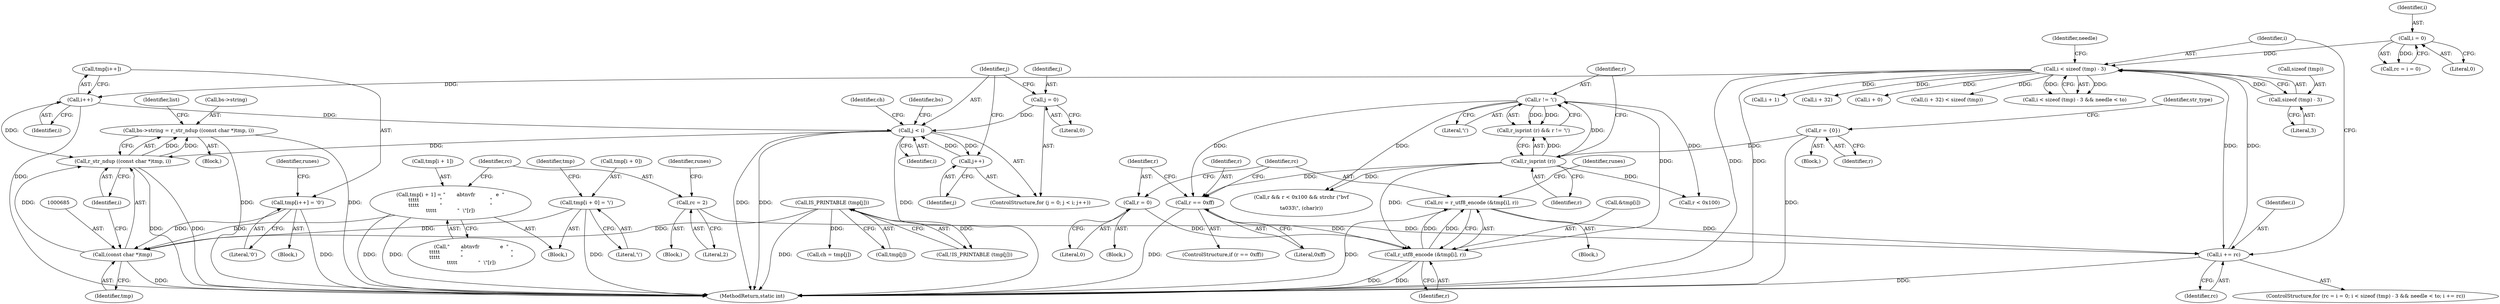 digraph "0_radare2_3fcf41ed96ffa25b38029449520c8d0a198745f3@pointer" {
"1000679" [label="(Call,bs->string = r_str_ndup ((const char *)tmp, i))"];
"1000683" [label="(Call,r_str_ndup ((const char *)tmp, i))"];
"1000684" [label="(Call,(const char *)tmp)"];
"1000510" [label="(Call,tmp[i++] = '\0')"];
"1000490" [label="(Call,tmp[i + 1] = \"       abtnvfr             e  \"\n\t\t\t\t\t             \"                              \"\n\t\t\t\t\t             \"                              \"\n\t\t\t\t\t             \"  \\\"[r])"];
"1000558" [label="(Call,IS_PRINTABLE (tmp[j]))"];
"1000483" [label="(Call,tmp[i + 0] = '\\')"];
"1000531" [label="(Call,j < i)"];
"1000528" [label="(Call,j = 0)"];
"1000534" [label="(Call,j++)"];
"1000513" [label="(Call,i++)"];
"1000326" [label="(Call,i < sizeof (tmp) - 3)"];
"1000335" [label="(Call,i += rc)"];
"1000502" [label="(Call,rc = 2)"];
"1000447" [label="(Call,rc = r_utf8_encode (&tmp[i], r))"];
"1000449" [label="(Call,r_utf8_encode (&tmp[i], r))"];
"1000444" [label="(Call,r = 0)"];
"1000430" [label="(Call,r != '\\')"];
"1000428" [label="(Call,r_isprint (r))"];
"1000340" [label="(Call,r = {0})"];
"1000440" [label="(Call,r == 0xff)"];
"1000322" [label="(Call,i = 0)"];
"1000328" [label="(Call,sizeof (tmp) - 3)"];
"1000326" [label="(Call,i < sizeof (tmp) - 3)"];
"1000482" [label="(Block,)"];
"1000515" [label="(Literal,'\0')"];
"1000340" [label="(Call,r = {0})"];
"1000533" [label="(Identifier,i)"];
"1000449" [label="(Call,r_utf8_encode (&tmp[i], r))"];
"1000506" [label="(Identifier,runes)"];
"1000680" [label="(Call,bs->string)"];
"1000686" [label="(Identifier,tmp)"];
"1000514" [label="(Identifier,i)"];
"1000528" [label="(Call,j = 0)"];
"1000684" [label="(Call,(const char *)tmp)"];
"1000492" [label="(Identifier,tmp)"];
"1000470" [label="(Block,)"];
"1000532" [label="(Identifier,j)"];
"1000336" [label="(Identifier,i)"];
"1000444" [label="(Call,r = 0)"];
"1000491" [label="(Call,tmp[i + 1])"];
"1000433" [label="(Block,)"];
"1000683" [label="(Call,r_str_ndup ((const char *)tmp, i))"];
"1000705" [label="(MethodReturn,static int)"];
"1000530" [label="(Literal,0)"];
"1000502" [label="(Call,rc = 2)"];
"1000504" [label="(Literal,2)"];
"1000513" [label="(Call,i++)"];
"1000454" [label="(Identifier,r)"];
"1000319" [label="(ControlStructure,for (rc = i = 0; i < sizeof (tmp) - 3 && needle < to; i += rc))"];
"1000323" [label="(Identifier,i)"];
"1000428" [label="(Call,r_isprint (r))"];
"1000432" [label="(Literal,'\\')"];
"1000531" [label="(Call,j < i)"];
"1000322" [label="(Call,i = 0)"];
"1000483" [label="(Call,tmp[i + 0] = '\\')"];
"1000459" [label="(Call,r && r < 0x100 && strchr (\"\b\v\f\n\r\t\a\033\\\", (char)r))"];
"1000687" [label="(Identifier,i)"];
"1000450" [label="(Call,&tmp[i])"];
"1000493" [label="(Call,i + 1)"];
"1000344" [label="(Identifier,str_type)"];
"1000535" [label="(Identifier,j)"];
"1000329" [label="(Call,sizeof (tmp))"];
"1000430" [label="(Call,r != '\\')"];
"1000474" [label="(Call,i + 32)"];
"1000448" [label="(Identifier,rc)"];
"1000446" [label="(Literal,0)"];
"1000559" [label="(Call,tmp[j])"];
"1000324" [label="(Literal,0)"];
"1000529" [label="(Identifier,j)"];
"1000439" [label="(ControlStructure,if (r == 0xff))"];
"1000443" [label="(Block,)"];
"1000486" [label="(Call,i + 0)"];
"1000325" [label="(Call,i < sizeof (tmp) - 3 && needle < to)"];
"1000511" [label="(Call,tmp[i++])"];
"1000520" [label="(Block,)"];
"1000328" [label="(Call,sizeof (tmp) - 3)"];
"1000431" [label="(Identifier,r)"];
"1000320" [label="(Call,rc = i = 0)"];
"1000510" [label="(Call,tmp[i++] = '\0')"];
"1000489" [label="(Literal,'\\')"];
"1000335" [label="(Call,i += rc)"];
"1000442" [label="(Literal,0xff)"];
"1000185" [label="(Block,)"];
"1000689" [label="(Identifier,list)"];
"1000462" [label="(Call,r < 0x100)"];
"1000429" [label="(Identifier,r)"];
"1000338" [label="(Block,)"];
"1000327" [label="(Identifier,i)"];
"1000503" [label="(Identifier,rc)"];
"1000496" [label="(Call,\"       abtnvfr             e  \"\n\t\t\t\t\t             \"                              \"\n\t\t\t\t\t             \"                              \"\n\t\t\t\t\t             \"  \\\"[r])"];
"1000456" [label="(Identifier,runes)"];
"1000558" [label="(Call,IS_PRINTABLE (tmp[j]))"];
"1000539" [label="(Identifier,ch)"];
"1000557" [label="(Call,!IS_PRINTABLE (tmp[j]))"];
"1000333" [label="(Identifier,needle)"];
"1000447" [label="(Call,rc = r_utf8_encode (&tmp[i], r))"];
"1000440" [label="(Call,r == 0xff)"];
"1000534" [label="(Call,j++)"];
"1000527" [label="(ControlStructure,for (j = 0; j < i; j++))"];
"1000427" [label="(Call,r_isprint (r) && r != '\\')"];
"1000441" [label="(Identifier,r)"];
"1000679" [label="(Call,bs->string = r_str_ndup ((const char *)tmp, i))"];
"1000566" [label="(Identifier,bs)"];
"1000445" [label="(Identifier,r)"];
"1000538" [label="(Call,ch = tmp[j])"];
"1000337" [label="(Identifier,rc)"];
"1000341" [label="(Identifier,r)"];
"1000518" [label="(Identifier,runes)"];
"1000331" [label="(Literal,3)"];
"1000484" [label="(Call,tmp[i + 0])"];
"1000473" [label="(Call,(i + 32) < sizeof (tmp))"];
"1000490" [label="(Call,tmp[i + 1] = \"       abtnvfr             e  \"\n\t\t\t\t\t             \"                              \"\n\t\t\t\t\t             \"                              \"\n\t\t\t\t\t             \"  \\\"[r])"];
"1000679" -> "1000520"  [label="AST: "];
"1000679" -> "1000683"  [label="CFG: "];
"1000680" -> "1000679"  [label="AST: "];
"1000683" -> "1000679"  [label="AST: "];
"1000689" -> "1000679"  [label="CFG: "];
"1000679" -> "1000705"  [label="DDG: "];
"1000679" -> "1000705"  [label="DDG: "];
"1000683" -> "1000679"  [label="DDG: "];
"1000683" -> "1000679"  [label="DDG: "];
"1000683" -> "1000687"  [label="CFG: "];
"1000684" -> "1000683"  [label="AST: "];
"1000687" -> "1000683"  [label="AST: "];
"1000683" -> "1000705"  [label="DDG: "];
"1000683" -> "1000705"  [label="DDG: "];
"1000684" -> "1000683"  [label="DDG: "];
"1000531" -> "1000683"  [label="DDG: "];
"1000513" -> "1000683"  [label="DDG: "];
"1000684" -> "1000686"  [label="CFG: "];
"1000685" -> "1000684"  [label="AST: "];
"1000686" -> "1000684"  [label="AST: "];
"1000687" -> "1000684"  [label="CFG: "];
"1000684" -> "1000705"  [label="DDG: "];
"1000510" -> "1000684"  [label="DDG: "];
"1000490" -> "1000684"  [label="DDG: "];
"1000558" -> "1000684"  [label="DDG: "];
"1000483" -> "1000684"  [label="DDG: "];
"1000510" -> "1000185"  [label="AST: "];
"1000510" -> "1000515"  [label="CFG: "];
"1000511" -> "1000510"  [label="AST: "];
"1000515" -> "1000510"  [label="AST: "];
"1000518" -> "1000510"  [label="CFG: "];
"1000510" -> "1000705"  [label="DDG: "];
"1000490" -> "1000482"  [label="AST: "];
"1000490" -> "1000496"  [label="CFG: "];
"1000491" -> "1000490"  [label="AST: "];
"1000496" -> "1000490"  [label="AST: "];
"1000503" -> "1000490"  [label="CFG: "];
"1000490" -> "1000705"  [label="DDG: "];
"1000490" -> "1000705"  [label="DDG: "];
"1000558" -> "1000557"  [label="AST: "];
"1000558" -> "1000559"  [label="CFG: "];
"1000559" -> "1000558"  [label="AST: "];
"1000557" -> "1000558"  [label="CFG: "];
"1000558" -> "1000705"  [label="DDG: "];
"1000558" -> "1000538"  [label="DDG: "];
"1000558" -> "1000557"  [label="DDG: "];
"1000483" -> "1000482"  [label="AST: "];
"1000483" -> "1000489"  [label="CFG: "];
"1000484" -> "1000483"  [label="AST: "];
"1000489" -> "1000483"  [label="AST: "];
"1000492" -> "1000483"  [label="CFG: "];
"1000483" -> "1000705"  [label="DDG: "];
"1000531" -> "1000527"  [label="AST: "];
"1000531" -> "1000533"  [label="CFG: "];
"1000532" -> "1000531"  [label="AST: "];
"1000533" -> "1000531"  [label="AST: "];
"1000539" -> "1000531"  [label="CFG: "];
"1000566" -> "1000531"  [label="CFG: "];
"1000531" -> "1000705"  [label="DDG: "];
"1000531" -> "1000705"  [label="DDG: "];
"1000531" -> "1000705"  [label="DDG: "];
"1000528" -> "1000531"  [label="DDG: "];
"1000534" -> "1000531"  [label="DDG: "];
"1000513" -> "1000531"  [label="DDG: "];
"1000531" -> "1000534"  [label="DDG: "];
"1000528" -> "1000527"  [label="AST: "];
"1000528" -> "1000530"  [label="CFG: "];
"1000529" -> "1000528"  [label="AST: "];
"1000530" -> "1000528"  [label="AST: "];
"1000532" -> "1000528"  [label="CFG: "];
"1000534" -> "1000527"  [label="AST: "];
"1000534" -> "1000535"  [label="CFG: "];
"1000535" -> "1000534"  [label="AST: "];
"1000532" -> "1000534"  [label="CFG: "];
"1000513" -> "1000511"  [label="AST: "];
"1000513" -> "1000514"  [label="CFG: "];
"1000514" -> "1000513"  [label="AST: "];
"1000511" -> "1000513"  [label="CFG: "];
"1000513" -> "1000705"  [label="DDG: "];
"1000326" -> "1000513"  [label="DDG: "];
"1000326" -> "1000325"  [label="AST: "];
"1000326" -> "1000328"  [label="CFG: "];
"1000327" -> "1000326"  [label="AST: "];
"1000328" -> "1000326"  [label="AST: "];
"1000333" -> "1000326"  [label="CFG: "];
"1000325" -> "1000326"  [label="CFG: "];
"1000326" -> "1000705"  [label="DDG: "];
"1000326" -> "1000705"  [label="DDG: "];
"1000326" -> "1000325"  [label="DDG: "];
"1000326" -> "1000325"  [label="DDG: "];
"1000335" -> "1000326"  [label="DDG: "];
"1000322" -> "1000326"  [label="DDG: "];
"1000328" -> "1000326"  [label="DDG: "];
"1000326" -> "1000335"  [label="DDG: "];
"1000326" -> "1000473"  [label="DDG: "];
"1000326" -> "1000474"  [label="DDG: "];
"1000326" -> "1000486"  [label="DDG: "];
"1000326" -> "1000493"  [label="DDG: "];
"1000335" -> "1000319"  [label="AST: "];
"1000335" -> "1000337"  [label="CFG: "];
"1000336" -> "1000335"  [label="AST: "];
"1000337" -> "1000335"  [label="AST: "];
"1000327" -> "1000335"  [label="CFG: "];
"1000335" -> "1000705"  [label="DDG: "];
"1000502" -> "1000335"  [label="DDG: "];
"1000447" -> "1000335"  [label="DDG: "];
"1000502" -> "1000470"  [label="AST: "];
"1000502" -> "1000504"  [label="CFG: "];
"1000503" -> "1000502"  [label="AST: "];
"1000504" -> "1000502"  [label="AST: "];
"1000506" -> "1000502"  [label="CFG: "];
"1000447" -> "1000433"  [label="AST: "];
"1000447" -> "1000449"  [label="CFG: "];
"1000448" -> "1000447"  [label="AST: "];
"1000449" -> "1000447"  [label="AST: "];
"1000456" -> "1000447"  [label="CFG: "];
"1000447" -> "1000705"  [label="DDG: "];
"1000449" -> "1000447"  [label="DDG: "];
"1000449" -> "1000447"  [label="DDG: "];
"1000449" -> "1000454"  [label="CFG: "];
"1000450" -> "1000449"  [label="AST: "];
"1000454" -> "1000449"  [label="AST: "];
"1000449" -> "1000705"  [label="DDG: "];
"1000449" -> "1000705"  [label="DDG: "];
"1000444" -> "1000449"  [label="DDG: "];
"1000430" -> "1000449"  [label="DDG: "];
"1000440" -> "1000449"  [label="DDG: "];
"1000428" -> "1000449"  [label="DDG: "];
"1000444" -> "1000443"  [label="AST: "];
"1000444" -> "1000446"  [label="CFG: "];
"1000445" -> "1000444"  [label="AST: "];
"1000446" -> "1000444"  [label="AST: "];
"1000448" -> "1000444"  [label="CFG: "];
"1000430" -> "1000427"  [label="AST: "];
"1000430" -> "1000432"  [label="CFG: "];
"1000431" -> "1000430"  [label="AST: "];
"1000432" -> "1000430"  [label="AST: "];
"1000427" -> "1000430"  [label="CFG: "];
"1000430" -> "1000427"  [label="DDG: "];
"1000430" -> "1000427"  [label="DDG: "];
"1000428" -> "1000430"  [label="DDG: "];
"1000430" -> "1000440"  [label="DDG: "];
"1000430" -> "1000459"  [label="DDG: "];
"1000430" -> "1000462"  [label="DDG: "];
"1000428" -> "1000427"  [label="AST: "];
"1000428" -> "1000429"  [label="CFG: "];
"1000429" -> "1000428"  [label="AST: "];
"1000431" -> "1000428"  [label="CFG: "];
"1000427" -> "1000428"  [label="CFG: "];
"1000428" -> "1000427"  [label="DDG: "];
"1000340" -> "1000428"  [label="DDG: "];
"1000428" -> "1000440"  [label="DDG: "];
"1000428" -> "1000459"  [label="DDG: "];
"1000428" -> "1000462"  [label="DDG: "];
"1000340" -> "1000338"  [label="AST: "];
"1000340" -> "1000341"  [label="CFG: "];
"1000341" -> "1000340"  [label="AST: "];
"1000344" -> "1000340"  [label="CFG: "];
"1000340" -> "1000705"  [label="DDG: "];
"1000440" -> "1000439"  [label="AST: "];
"1000440" -> "1000442"  [label="CFG: "];
"1000441" -> "1000440"  [label="AST: "];
"1000442" -> "1000440"  [label="AST: "];
"1000445" -> "1000440"  [label="CFG: "];
"1000448" -> "1000440"  [label="CFG: "];
"1000440" -> "1000705"  [label="DDG: "];
"1000322" -> "1000320"  [label="AST: "];
"1000322" -> "1000324"  [label="CFG: "];
"1000323" -> "1000322"  [label="AST: "];
"1000324" -> "1000322"  [label="AST: "];
"1000320" -> "1000322"  [label="CFG: "];
"1000322" -> "1000320"  [label="DDG: "];
"1000328" -> "1000331"  [label="CFG: "];
"1000329" -> "1000328"  [label="AST: "];
"1000331" -> "1000328"  [label="AST: "];
}
